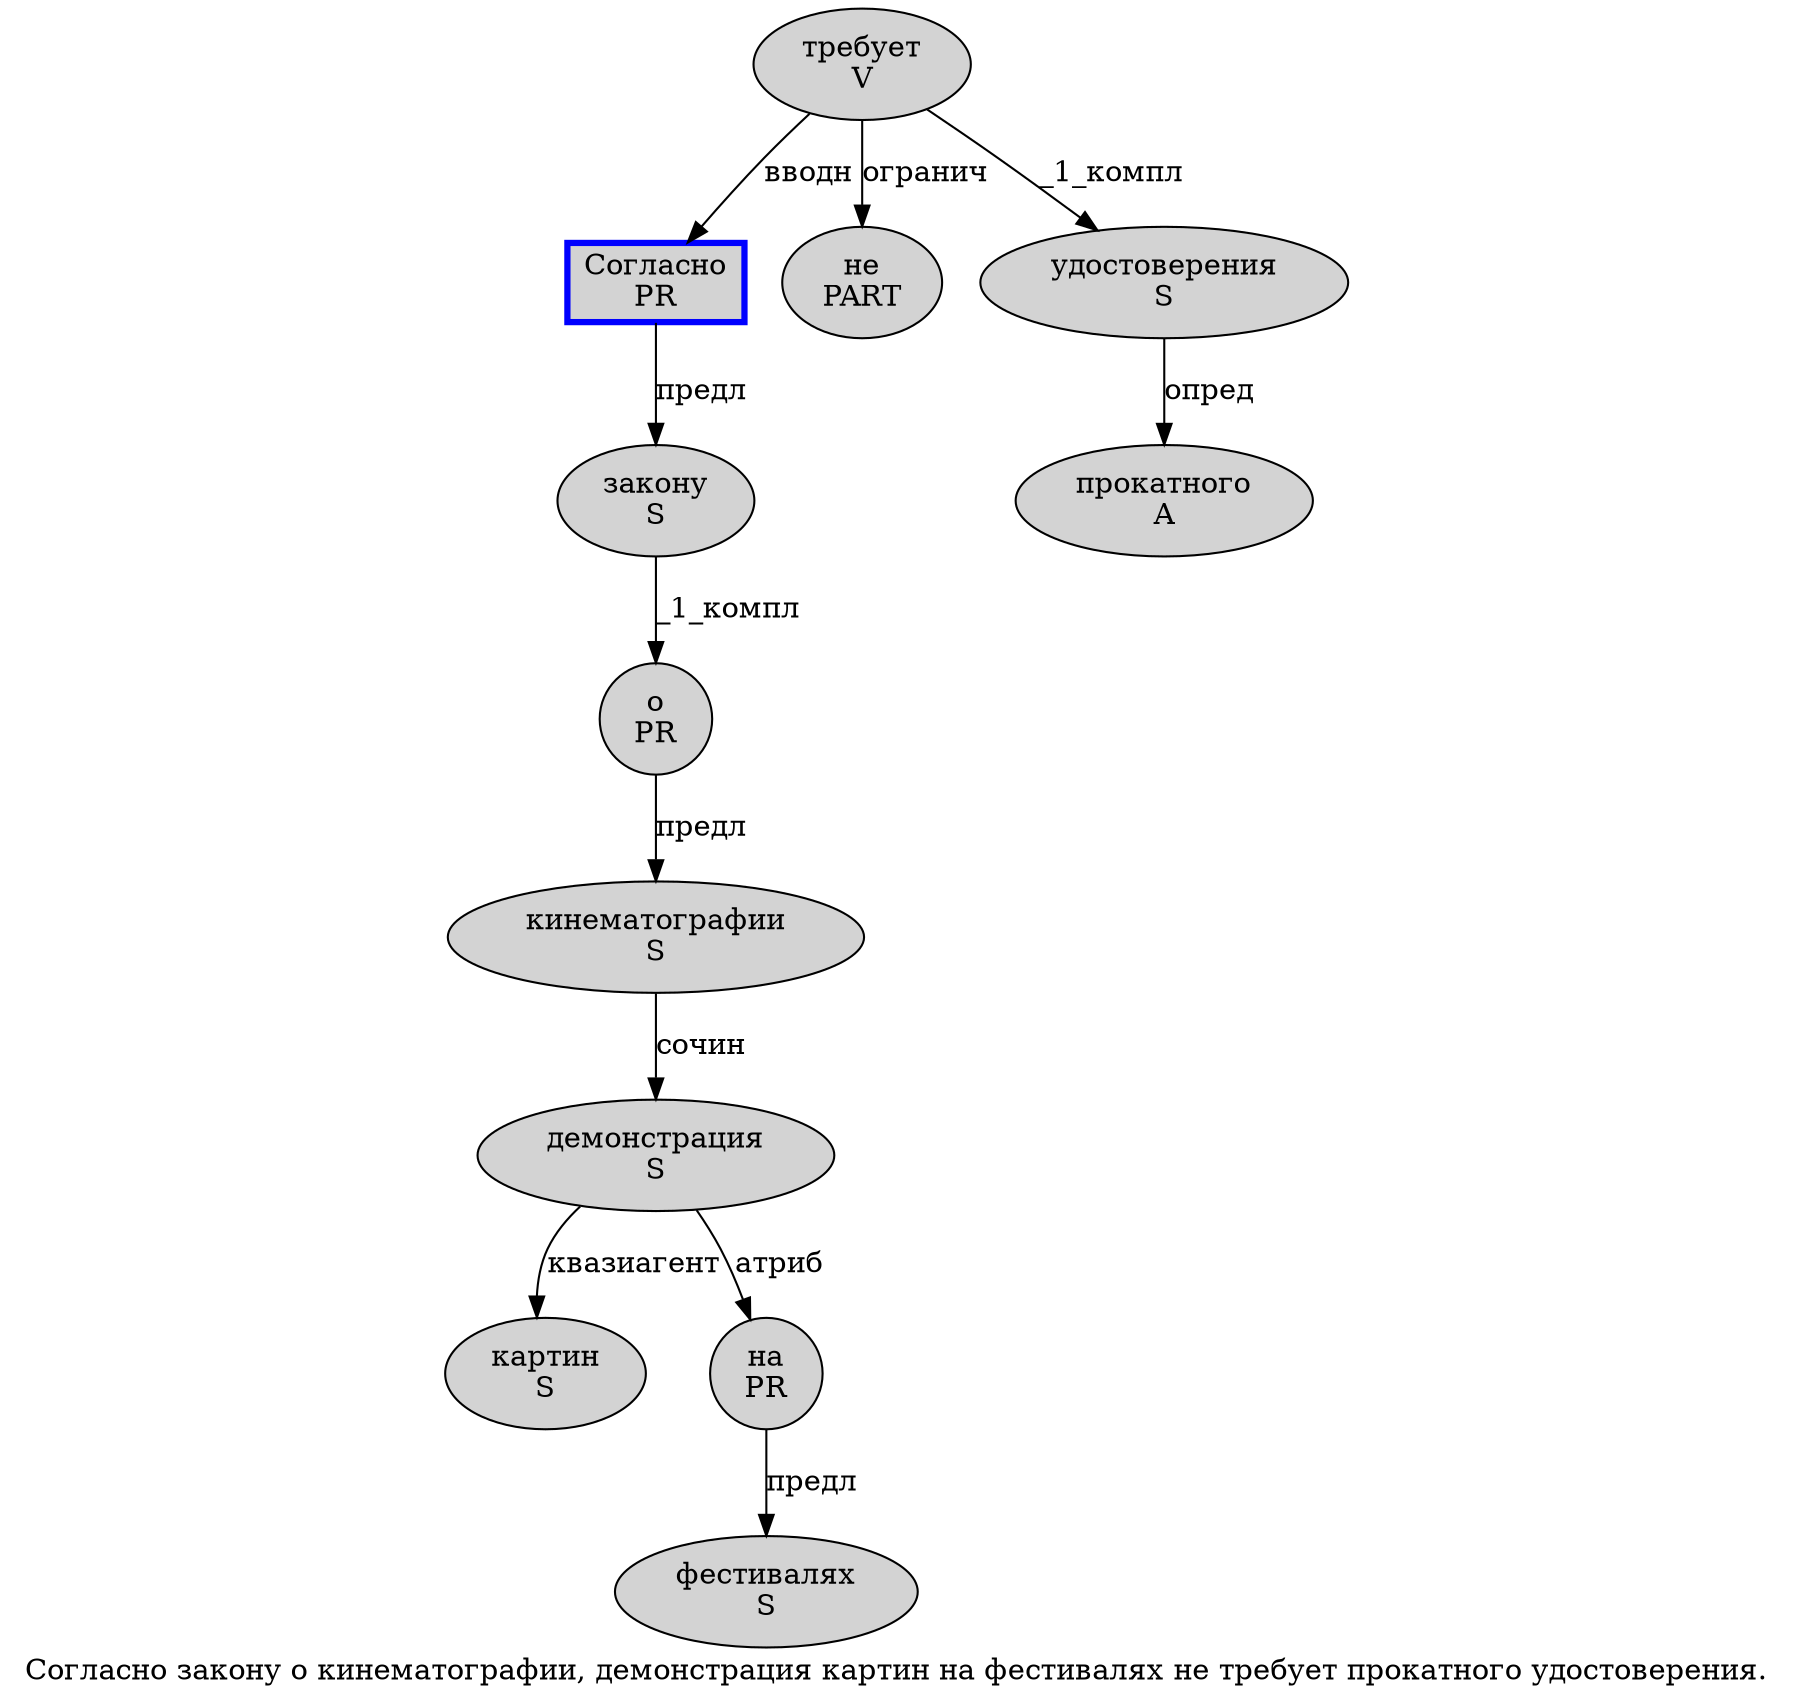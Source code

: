 digraph SENTENCE_880 {
	graph [label="Согласно закону о кинематографии, демонстрация картин на фестивалях не требует прокатного удостоверения."]
	node [style=filled]
		0 [label="Согласно
PR" color=blue fillcolor=lightgray penwidth=3 shape=box]
		1 [label="закону
S" color="" fillcolor=lightgray penwidth=1 shape=ellipse]
		2 [label="о
PR" color="" fillcolor=lightgray penwidth=1 shape=ellipse]
		3 [label="кинематографии
S" color="" fillcolor=lightgray penwidth=1 shape=ellipse]
		5 [label="демонстрация
S" color="" fillcolor=lightgray penwidth=1 shape=ellipse]
		6 [label="картин
S" color="" fillcolor=lightgray penwidth=1 shape=ellipse]
		7 [label="на
PR" color="" fillcolor=lightgray penwidth=1 shape=ellipse]
		8 [label="фестивалях
S" color="" fillcolor=lightgray penwidth=1 shape=ellipse]
		9 [label="не
PART" color="" fillcolor=lightgray penwidth=1 shape=ellipse]
		10 [label="требует
V" color="" fillcolor=lightgray penwidth=1 shape=ellipse]
		11 [label="прокатного
A" color="" fillcolor=lightgray penwidth=1 shape=ellipse]
		12 [label="удостоверения
S" color="" fillcolor=lightgray penwidth=1 shape=ellipse]
			5 -> 6 [label="квазиагент"]
			5 -> 7 [label="атриб"]
			2 -> 3 [label="предл"]
			1 -> 2 [label="_1_компл"]
			12 -> 11 [label="опред"]
			0 -> 1 [label="предл"]
			3 -> 5 [label="сочин"]
			10 -> 0 [label="вводн"]
			10 -> 9 [label="огранич"]
			10 -> 12 [label="_1_компл"]
			7 -> 8 [label="предл"]
}